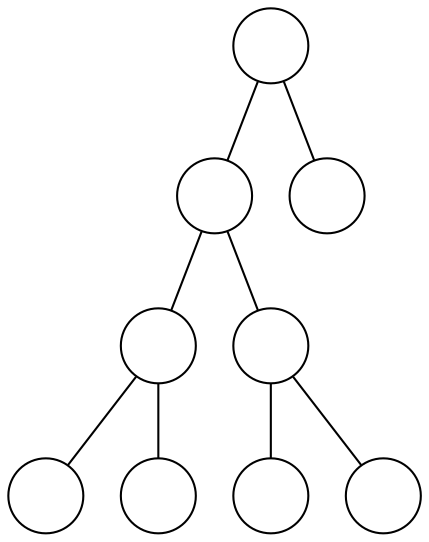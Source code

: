 graph g {
graph[ordering="out"];
1[label="", shape=circle, width=0.5];
1--2;
1--3;
2[label="", shape=circle, width=0.5];
2--4;
2--5;
3[label="", shape=circle, width=0.5];
4[label="", shape=circle, width=0.5];
4--8;
4--9;
5[label="", shape=circle, width=0.5];
5--10;
5--11;
8[label="", shape=circle, width=0.5];
9[label="", shape=circle, width=0.5];
10[label="", shape=circle, width=0.5];
11[label="", shape=circle, width=0.5];
}
